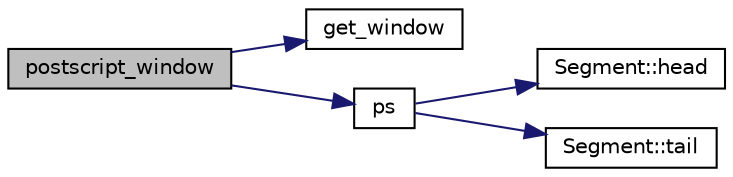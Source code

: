 digraph "postscript_window"
{
 // LATEX_PDF_SIZE
  edge [fontname="Helvetica",fontsize="10",labelfontname="Helvetica",labelfontsize="10"];
  node [fontname="Helvetica",fontsize="10",shape=record];
  rankdir="LR";
  Node1 [label="postscript_window",height=0.2,width=0.4,color="black", fillcolor="grey75", style="filled", fontcolor="black",tooltip=" "];
  Node1 -> Node2 [color="midnightblue",fontsize="10",style="solid",fontname="Helvetica"];
  Node2 [label="get_window",height=0.2,width=0.4,color="black", fillcolor="white", style="filled",URL="$de/dea/plot_8_c.html#ab86e1d5f2a97ddbadc85b26017fc1464",tooltip=" "];
  Node1 -> Node3 [color="midnightblue",fontsize="10",style="solid",fontname="Helvetica"];
  Node3 [label="ps",height=0.2,width=0.4,color="black", fillcolor="white", style="filled",URL="$d0/d11/arrange_8_c.html#a501b7da7fe7882721eb5992d35229b37",tooltip=" "];
  Node3 -> Node4 [color="midnightblue",fontsize="10",style="solid",fontname="Helvetica"];
  Node4 [label="Segment::head",height=0.2,width=0.4,color="black", fillcolor="white", style="filled",URL="$dd/dd2/class_segment.html#a0e17bae2b8a9ce347fc0f39dbd485ab0",tooltip=" "];
  Node3 -> Node5 [color="midnightblue",fontsize="10",style="solid",fontname="Helvetica"];
  Node5 [label="Segment::tail",height=0.2,width=0.4,color="black", fillcolor="white", style="filled",URL="$dd/dd2/class_segment.html#ade98cc7f373aef9c1f6371b028c1ceed",tooltip=" "];
}
